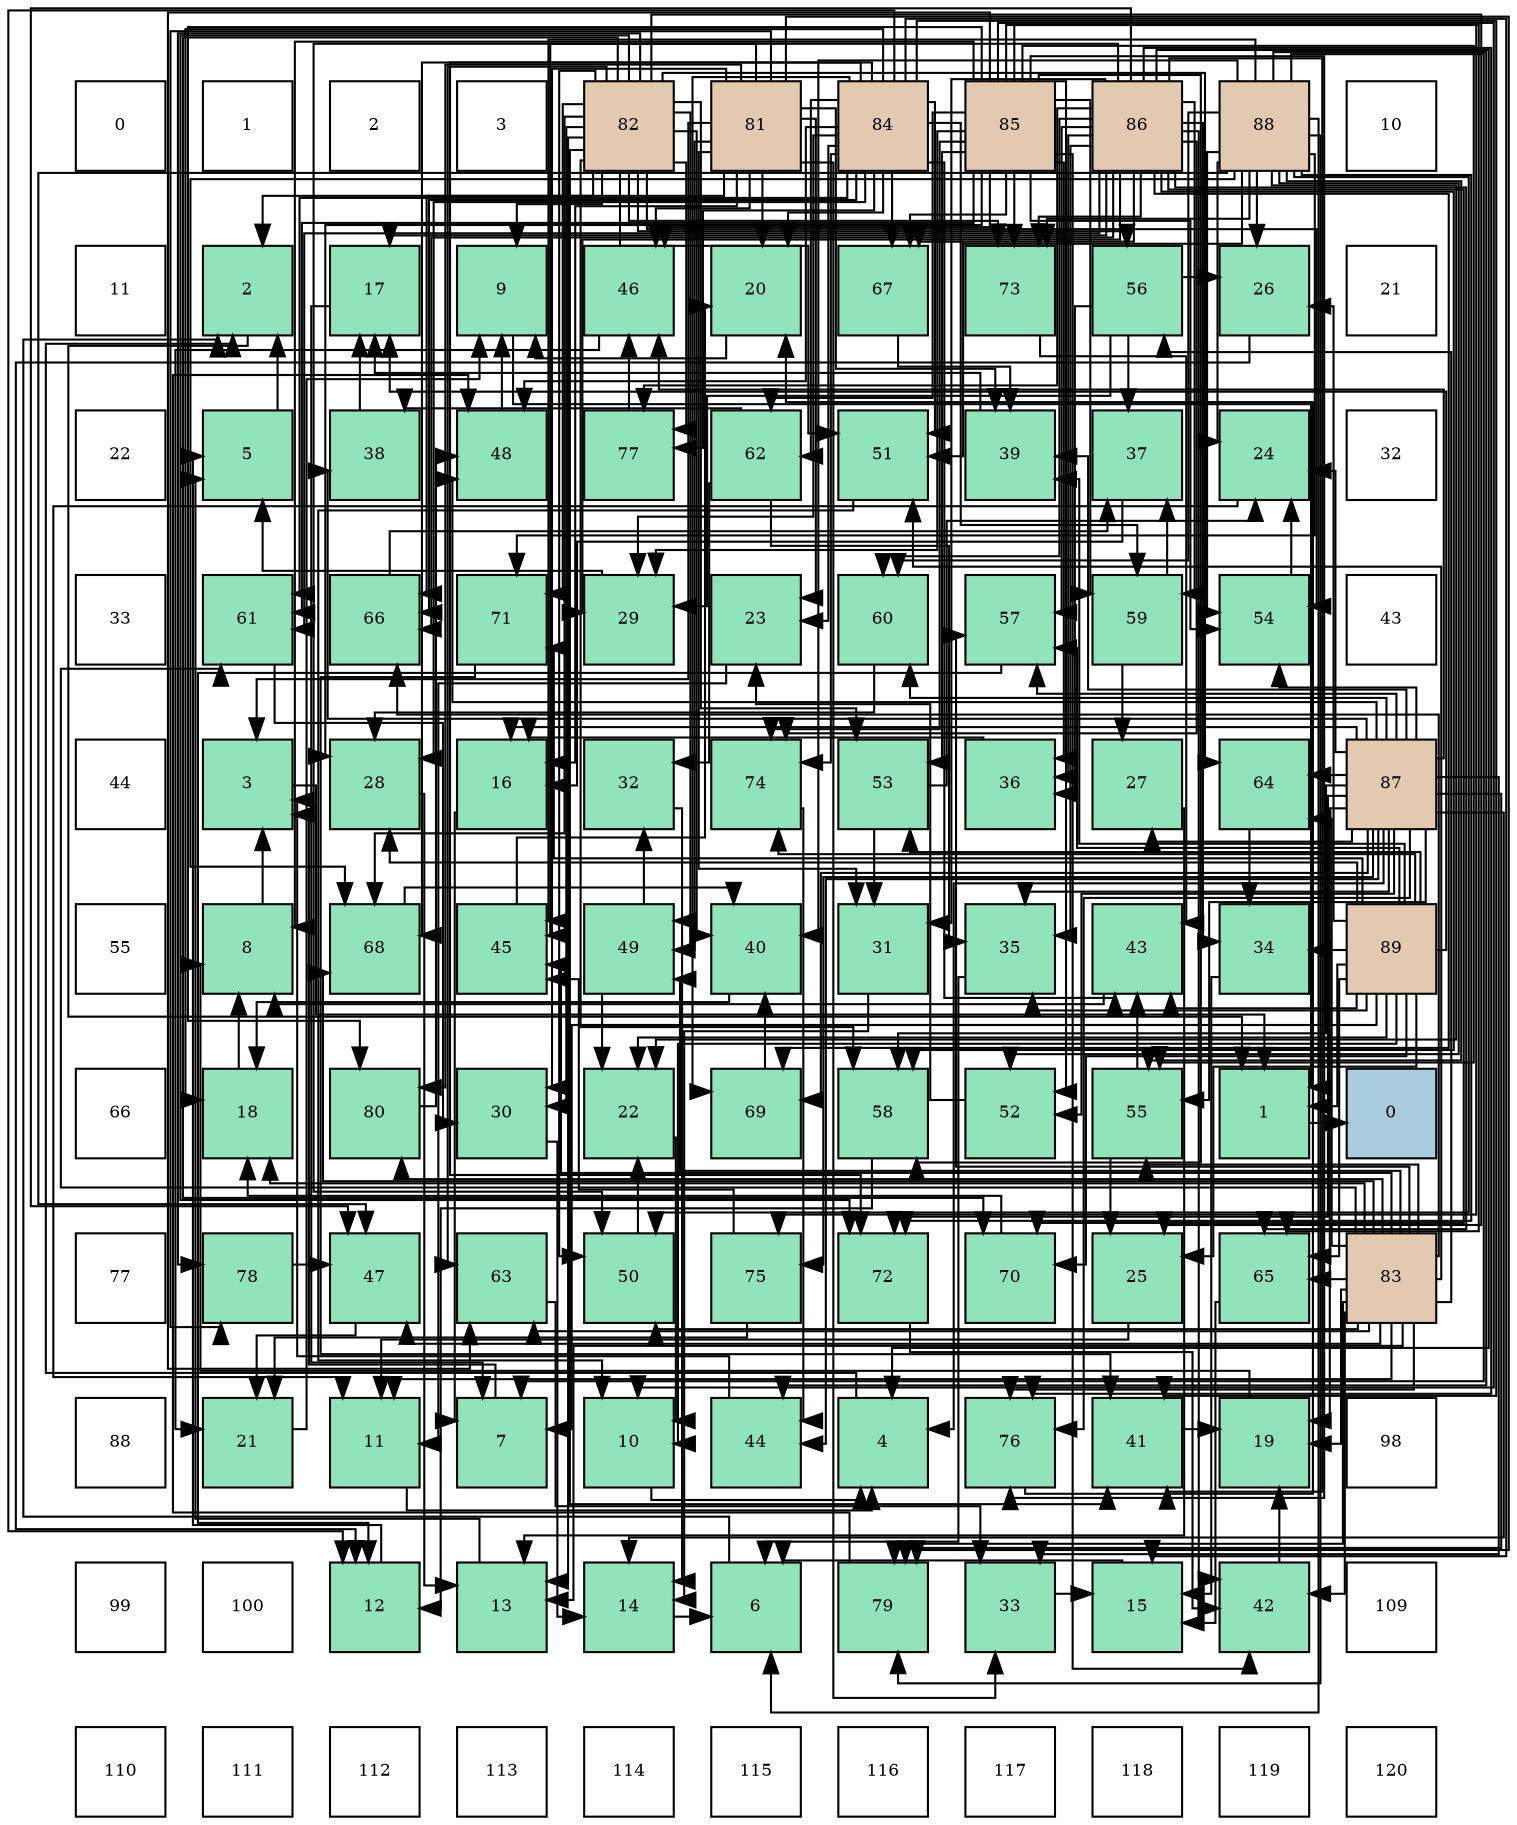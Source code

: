 digraph layout{
 rankdir=TB;
 splines=ortho;
 node [style=filled shape=square fixedsize=true width=0.6];
0[label="0", fontsize=8, fillcolor="#ffffff"];
1[label="1", fontsize=8, fillcolor="#ffffff"];
2[label="2", fontsize=8, fillcolor="#ffffff"];
3[label="3", fontsize=8, fillcolor="#ffffff"];
4[label="82", fontsize=8, fillcolor="#e3c9af"];
5[label="81", fontsize=8, fillcolor="#e3c9af"];
6[label="84", fontsize=8, fillcolor="#e3c9af"];
7[label="85", fontsize=8, fillcolor="#e3c9af"];
8[label="86", fontsize=8, fillcolor="#e3c9af"];
9[label="88", fontsize=8, fillcolor="#e3c9af"];
10[label="10", fontsize=8, fillcolor="#ffffff"];
11[label="11", fontsize=8, fillcolor="#ffffff"];
12[label="2", fontsize=8, fillcolor="#91e3bb"];
13[label="17", fontsize=8, fillcolor="#91e3bb"];
14[label="9", fontsize=8, fillcolor="#91e3bb"];
15[label="46", fontsize=8, fillcolor="#91e3bb"];
16[label="20", fontsize=8, fillcolor="#91e3bb"];
17[label="67", fontsize=8, fillcolor="#91e3bb"];
18[label="73", fontsize=8, fillcolor="#91e3bb"];
19[label="56", fontsize=8, fillcolor="#91e3bb"];
20[label="26", fontsize=8, fillcolor="#91e3bb"];
21[label="21", fontsize=8, fillcolor="#ffffff"];
22[label="22", fontsize=8, fillcolor="#ffffff"];
23[label="5", fontsize=8, fillcolor="#91e3bb"];
24[label="38", fontsize=8, fillcolor="#91e3bb"];
25[label="48", fontsize=8, fillcolor="#91e3bb"];
26[label="77", fontsize=8, fillcolor="#91e3bb"];
27[label="62", fontsize=8, fillcolor="#91e3bb"];
28[label="51", fontsize=8, fillcolor="#91e3bb"];
29[label="39", fontsize=8, fillcolor="#91e3bb"];
30[label="37", fontsize=8, fillcolor="#91e3bb"];
31[label="24", fontsize=8, fillcolor="#91e3bb"];
32[label="32", fontsize=8, fillcolor="#ffffff"];
33[label="33", fontsize=8, fillcolor="#ffffff"];
34[label="61", fontsize=8, fillcolor="#91e3bb"];
35[label="66", fontsize=8, fillcolor="#91e3bb"];
36[label="71", fontsize=8, fillcolor="#91e3bb"];
37[label="29", fontsize=8, fillcolor="#91e3bb"];
38[label="23", fontsize=8, fillcolor="#91e3bb"];
39[label="60", fontsize=8, fillcolor="#91e3bb"];
40[label="57", fontsize=8, fillcolor="#91e3bb"];
41[label="59", fontsize=8, fillcolor="#91e3bb"];
42[label="54", fontsize=8, fillcolor="#91e3bb"];
43[label="43", fontsize=8, fillcolor="#ffffff"];
44[label="44", fontsize=8, fillcolor="#ffffff"];
45[label="3", fontsize=8, fillcolor="#91e3bb"];
46[label="28", fontsize=8, fillcolor="#91e3bb"];
47[label="16", fontsize=8, fillcolor="#91e3bb"];
48[label="32", fontsize=8, fillcolor="#91e3bb"];
49[label="74", fontsize=8, fillcolor="#91e3bb"];
50[label="53", fontsize=8, fillcolor="#91e3bb"];
51[label="36", fontsize=8, fillcolor="#91e3bb"];
52[label="27", fontsize=8, fillcolor="#91e3bb"];
53[label="64", fontsize=8, fillcolor="#91e3bb"];
54[label="87", fontsize=8, fillcolor="#e3c9af"];
55[label="55", fontsize=8, fillcolor="#ffffff"];
56[label="8", fontsize=8, fillcolor="#91e3bb"];
57[label="68", fontsize=8, fillcolor="#91e3bb"];
58[label="45", fontsize=8, fillcolor="#91e3bb"];
59[label="49", fontsize=8, fillcolor="#91e3bb"];
60[label="40", fontsize=8, fillcolor="#91e3bb"];
61[label="31", fontsize=8, fillcolor="#91e3bb"];
62[label="35", fontsize=8, fillcolor="#91e3bb"];
63[label="43", fontsize=8, fillcolor="#91e3bb"];
64[label="34", fontsize=8, fillcolor="#91e3bb"];
65[label="89", fontsize=8, fillcolor="#e3c9af"];
66[label="66", fontsize=8, fillcolor="#ffffff"];
67[label="18", fontsize=8, fillcolor="#91e3bb"];
68[label="80", fontsize=8, fillcolor="#91e3bb"];
69[label="30", fontsize=8, fillcolor="#91e3bb"];
70[label="22", fontsize=8, fillcolor="#91e3bb"];
71[label="69", fontsize=8, fillcolor="#91e3bb"];
72[label="58", fontsize=8, fillcolor="#91e3bb"];
73[label="52", fontsize=8, fillcolor="#91e3bb"];
74[label="55", fontsize=8, fillcolor="#91e3bb"];
75[label="1", fontsize=8, fillcolor="#91e3bb"];
76[label="0", fontsize=8, fillcolor="#a9ccde"];
77[label="77", fontsize=8, fillcolor="#ffffff"];
78[label="78", fontsize=8, fillcolor="#91e3bb"];
79[label="47", fontsize=8, fillcolor="#91e3bb"];
80[label="63", fontsize=8, fillcolor="#91e3bb"];
81[label="50", fontsize=8, fillcolor="#91e3bb"];
82[label="75", fontsize=8, fillcolor="#91e3bb"];
83[label="72", fontsize=8, fillcolor="#91e3bb"];
84[label="70", fontsize=8, fillcolor="#91e3bb"];
85[label="25", fontsize=8, fillcolor="#91e3bb"];
86[label="65", fontsize=8, fillcolor="#91e3bb"];
87[label="83", fontsize=8, fillcolor="#e3c9af"];
88[label="88", fontsize=8, fillcolor="#ffffff"];
89[label="21", fontsize=8, fillcolor="#91e3bb"];
90[label="11", fontsize=8, fillcolor="#91e3bb"];
91[label="7", fontsize=8, fillcolor="#91e3bb"];
92[label="10", fontsize=8, fillcolor="#91e3bb"];
93[label="44", fontsize=8, fillcolor="#91e3bb"];
94[label="4", fontsize=8, fillcolor="#91e3bb"];
95[label="76", fontsize=8, fillcolor="#91e3bb"];
96[label="41", fontsize=8, fillcolor="#91e3bb"];
97[label="19", fontsize=8, fillcolor="#91e3bb"];
98[label="98", fontsize=8, fillcolor="#ffffff"];
99[label="99", fontsize=8, fillcolor="#ffffff"];
100[label="100", fontsize=8, fillcolor="#ffffff"];
101[label="12", fontsize=8, fillcolor="#91e3bb"];
102[label="13", fontsize=8, fillcolor="#91e3bb"];
103[label="14", fontsize=8, fillcolor="#91e3bb"];
104[label="6", fontsize=8, fillcolor="#91e3bb"];
105[label="79", fontsize=8, fillcolor="#91e3bb"];
106[label="33", fontsize=8, fillcolor="#91e3bb"];
107[label="15", fontsize=8, fillcolor="#91e3bb"];
108[label="42", fontsize=8, fillcolor="#91e3bb"];
109[label="109", fontsize=8, fillcolor="#ffffff"];
110[label="110", fontsize=8, fillcolor="#ffffff"];
111[label="111", fontsize=8, fillcolor="#ffffff"];
112[label="112", fontsize=8, fillcolor="#ffffff"];
113[label="113", fontsize=8, fillcolor="#ffffff"];
114[label="114", fontsize=8, fillcolor="#ffffff"];
115[label="115", fontsize=8, fillcolor="#ffffff"];
116[label="116", fontsize=8, fillcolor="#ffffff"];
117[label="117", fontsize=8, fillcolor="#ffffff"];
118[label="118", fontsize=8, fillcolor="#ffffff"];
119[label="119", fontsize=8, fillcolor="#ffffff"];
120[label="120", fontsize=8, fillcolor="#ffffff"];
edge [constraint=false, style=vis];75 -> 76;
12 -> 75;
45 -> 75;
94 -> 12;
23 -> 12;
104 -> 12;
91 -> 45;
56 -> 45;
14 -> 75;
92 -> 94;
90 -> 94;
101 -> 23;
102 -> 23;
103 -> 104;
107 -> 104;
47 -> 91;
13 -> 91;
67 -> 56;
97 -> 56;
16 -> 14;
89 -> 14;
70 -> 92;
38 -> 90;
31 -> 90;
85 -> 90;
20 -> 101;
52 -> 102;
46 -> 102;
37 -> 23;
69 -> 103;
61 -> 103;
48 -> 103;
106 -> 107;
64 -> 107;
62 -> 104;
51 -> 47;
30 -> 47;
24 -> 13;
29 -> 13;
60 -> 67;
96 -> 97;
108 -> 97;
63 -> 56;
93 -> 45;
58 -> 16;
15 -> 89;
79 -> 89;
25 -> 14;
59 -> 70;
59 -> 48;
81 -> 70;
28 -> 92;
73 -> 38;
50 -> 31;
50 -> 61;
42 -> 31;
74 -> 85;
74 -> 63;
19 -> 20;
19 -> 37;
19 -> 51;
19 -> 30;
40 -> 101;
72 -> 101;
41 -> 52;
41 -> 30;
39 -> 46;
34 -> 69;
27 -> 48;
27 -> 62;
27 -> 24;
80 -> 106;
53 -> 64;
86 -> 107;
35 -> 30;
17 -> 29;
57 -> 60;
71 -> 60;
84 -> 67;
36 -> 96;
83 -> 108;
18 -> 63;
49 -> 93;
82 -> 89;
82 -> 58;
95 -> 16;
26 -> 15;
78 -> 79;
105 -> 25;
68 -> 25;
5 -> 12;
5 -> 45;
5 -> 47;
5 -> 16;
5 -> 38;
5 -> 69;
5 -> 61;
5 -> 106;
5 -> 29;
5 -> 15;
5 -> 59;
5 -> 81;
5 -> 78;
5 -> 105;
5 -> 68;
4 -> 14;
4 -> 102;
4 -> 85;
4 -> 69;
4 -> 60;
4 -> 96;
4 -> 59;
4 -> 81;
4 -> 28;
4 -> 50;
4 -> 42;
4 -> 19;
4 -> 72;
4 -> 80;
4 -> 53;
4 -> 35;
4 -> 57;
4 -> 84;
4 -> 36;
4 -> 83;
4 -> 18;
4 -> 26;
4 -> 78;
87 -> 90;
87 -> 102;
87 -> 67;
87 -> 97;
87 -> 108;
87 -> 58;
87 -> 79;
87 -> 59;
87 -> 81;
87 -> 28;
87 -> 74;
87 -> 19;
87 -> 40;
87 -> 34;
87 -> 80;
87 -> 53;
87 -> 86;
87 -> 35;
87 -> 57;
87 -> 95;
87 -> 105;
87 -> 68;
6 -> 101;
6 -> 107;
6 -> 67;
6 -> 16;
6 -> 38;
6 -> 46;
6 -> 37;
6 -> 96;
6 -> 63;
6 -> 25;
6 -> 28;
6 -> 41;
6 -> 34;
6 -> 27;
6 -> 35;
6 -> 17;
6 -> 57;
6 -> 71;
6 -> 83;
6 -> 49;
6 -> 26;
7 -> 56;
7 -> 92;
7 -> 46;
7 -> 37;
7 -> 51;
7 -> 108;
7 -> 15;
7 -> 73;
7 -> 50;
7 -> 42;
7 -> 74;
7 -> 72;
7 -> 41;
7 -> 34;
7 -> 27;
7 -> 80;
7 -> 86;
7 -> 17;
7 -> 18;
7 -> 49;
7 -> 82;
7 -> 95;
7 -> 68;
8 -> 94;
8 -> 13;
8 -> 37;
8 -> 61;
8 -> 64;
8 -> 62;
8 -> 51;
8 -> 96;
8 -> 108;
8 -> 58;
8 -> 79;
8 -> 40;
8 -> 72;
8 -> 41;
8 -> 39;
8 -> 34;
8 -> 86;
8 -> 35;
8 -> 17;
8 -> 71;
8 -> 84;
8 -> 18;
8 -> 49;
8 -> 95;
8 -> 26;
54 -> 94;
54 -> 103;
54 -> 47;
54 -> 97;
54 -> 31;
54 -> 52;
54 -> 106;
54 -> 62;
54 -> 24;
54 -> 29;
54 -> 93;
54 -> 15;
54 -> 25;
54 -> 73;
54 -> 42;
54 -> 74;
54 -> 40;
54 -> 72;
54 -> 39;
54 -> 53;
54 -> 71;
54 -> 83;
54 -> 82;
54 -> 95;
54 -> 105;
9 -> 104;
9 -> 91;
9 -> 70;
9 -> 31;
9 -> 20;
9 -> 60;
9 -> 93;
9 -> 58;
9 -> 79;
9 -> 81;
9 -> 28;
9 -> 73;
9 -> 42;
9 -> 74;
9 -> 39;
9 -> 57;
9 -> 36;
9 -> 83;
9 -> 18;
9 -> 105;
65 -> 75;
65 -> 91;
65 -> 92;
65 -> 13;
65 -> 70;
65 -> 85;
65 -> 20;
65 -> 46;
65 -> 64;
65 -> 62;
65 -> 29;
65 -> 63;
65 -> 50;
65 -> 40;
65 -> 86;
65 -> 84;
65 -> 36;
65 -> 49;
edge [constraint=true, style=invis];
0 -> 11 -> 22 -> 33 -> 44 -> 55 -> 66 -> 77 -> 88 -> 99 -> 110;
1 -> 12 -> 23 -> 34 -> 45 -> 56 -> 67 -> 78 -> 89 -> 100 -> 111;
2 -> 13 -> 24 -> 35 -> 46 -> 57 -> 68 -> 79 -> 90 -> 101 -> 112;
3 -> 14 -> 25 -> 36 -> 47 -> 58 -> 69 -> 80 -> 91 -> 102 -> 113;
4 -> 15 -> 26 -> 37 -> 48 -> 59 -> 70 -> 81 -> 92 -> 103 -> 114;
5 -> 16 -> 27 -> 38 -> 49 -> 60 -> 71 -> 82 -> 93 -> 104 -> 115;
6 -> 17 -> 28 -> 39 -> 50 -> 61 -> 72 -> 83 -> 94 -> 105 -> 116;
7 -> 18 -> 29 -> 40 -> 51 -> 62 -> 73 -> 84 -> 95 -> 106 -> 117;
8 -> 19 -> 30 -> 41 -> 52 -> 63 -> 74 -> 85 -> 96 -> 107 -> 118;
9 -> 20 -> 31 -> 42 -> 53 -> 64 -> 75 -> 86 -> 97 -> 108 -> 119;
10 -> 21 -> 32 -> 43 -> 54 -> 65 -> 76 -> 87 -> 98 -> 109 -> 120;
rank = same {0 -> 1 -> 2 -> 3 -> 4 -> 5 -> 6 -> 7 -> 8 -> 9 -> 10};
rank = same {11 -> 12 -> 13 -> 14 -> 15 -> 16 -> 17 -> 18 -> 19 -> 20 -> 21};
rank = same {22 -> 23 -> 24 -> 25 -> 26 -> 27 -> 28 -> 29 -> 30 -> 31 -> 32};
rank = same {33 -> 34 -> 35 -> 36 -> 37 -> 38 -> 39 -> 40 -> 41 -> 42 -> 43};
rank = same {44 -> 45 -> 46 -> 47 -> 48 -> 49 -> 50 -> 51 -> 52 -> 53 -> 54};
rank = same {55 -> 56 -> 57 -> 58 -> 59 -> 60 -> 61 -> 62 -> 63 -> 64 -> 65};
rank = same {66 -> 67 -> 68 -> 69 -> 70 -> 71 -> 72 -> 73 -> 74 -> 75 -> 76};
rank = same {77 -> 78 -> 79 -> 80 -> 81 -> 82 -> 83 -> 84 -> 85 -> 86 -> 87};
rank = same {88 -> 89 -> 90 -> 91 -> 92 -> 93 -> 94 -> 95 -> 96 -> 97 -> 98};
rank = same {99 -> 100 -> 101 -> 102 -> 103 -> 104 -> 105 -> 106 -> 107 -> 108 -> 109};
rank = same {110 -> 111 -> 112 -> 113 -> 114 -> 115 -> 116 -> 117 -> 118 -> 119 -> 120};
}